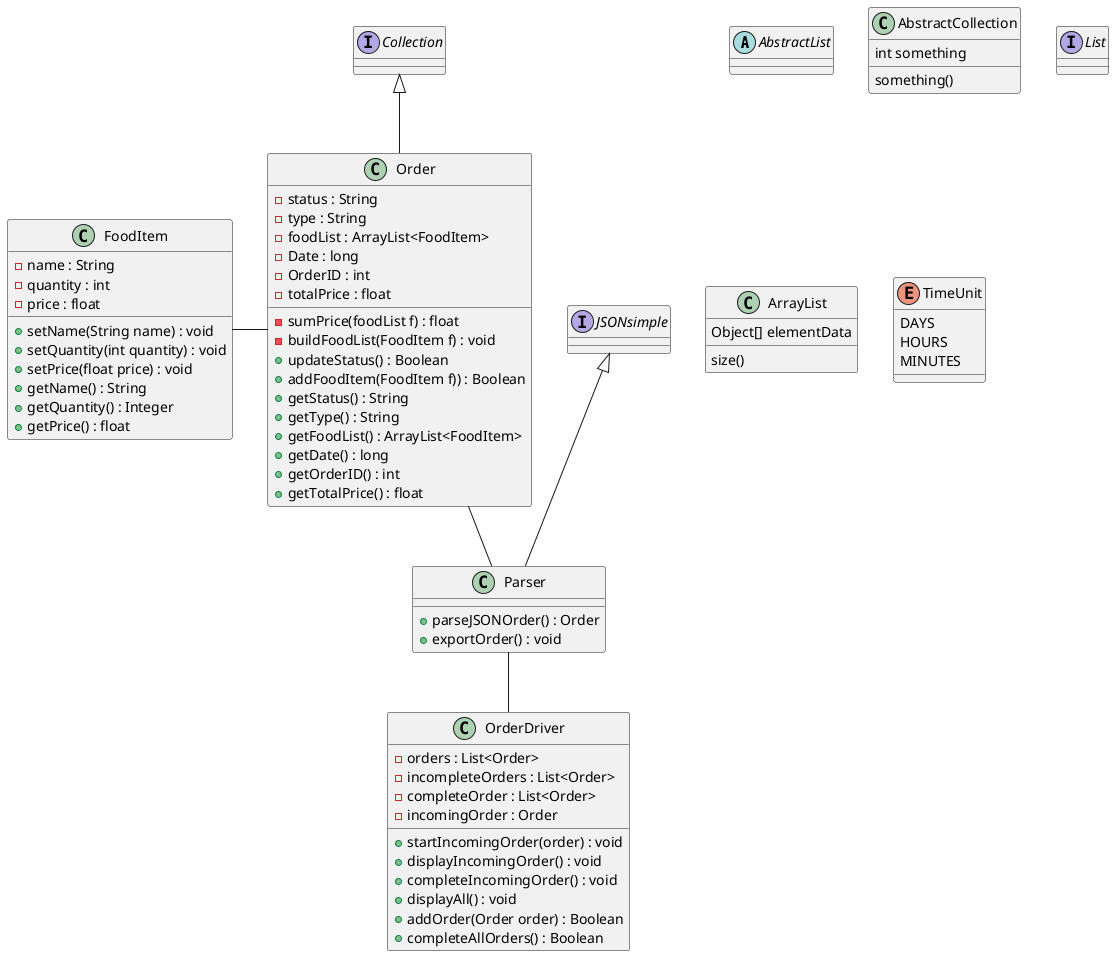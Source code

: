 @startuml
'https://plantuml.com/class-diagram

abstract class AbstractList
abstract AbstractCollection
class Parser
class FoodItem
class Order
class OrderDriver
/'
9-19-2025 -Joseph
I don't think we need to be documenting java util classes in here.
We should only be documenting classes built in this package.
If we need to describe a relationship our classes have, that belongs in that classes description no?
'/
interface List
interface Collection
interface JSONsimple


JSONsimple <|-- Parser
Collection <|-- Order
Order -- Parser
FoodItem - Order
Parser -- OrderDriver

class ArrayList {
Object[] elementData
size()
}

enum TimeUnit {
DAYS
HOURS
MINUTES
}

class AbstractCollection {
int something
something()
}

class FoodItem {
- name : String
- quantity : int
- price : float
+ setName(String name) : void
+ setQuantity(int quantity) : void
+ setPrice(float price) : void
+ getName() : String
+ getQuantity() : Integer
+ getPrice() : float
}

class Order {
- status : String
- type : String
- foodList : ArrayList<FoodItem>
- Date : long
- OrderID : int
- totalPrice : float
- sumPrice(foodList f) : float
- buildFoodList(FoodItem f) : void
+ updateStatus() : Boolean
+ addFoodItem(FoodItem f)) : Boolean
+ getStatus() : String
+ getType() : String
+ getFoodList() : ArrayList<FoodItem>
+ getDate() : long
+ getOrderID() : int
+ getTotalPrice() : float
}

class Parser {
+ parseJSONOrder() : Order
+ exportOrder() : void
}

class OrderDriver {
- orders : List<Order>
- incompleteOrders : List<Order>
- completeOrder : List<Order>
- incomingOrder : Order
+ startIncomingOrder(order) : void
+ displayIncomingOrder() : void
+ completeIncomingOrder() : void
+ displayAll() : void
+ addOrder(Order order) : Boolean
+ completeAllOrders() : Boolean
}


@enduml